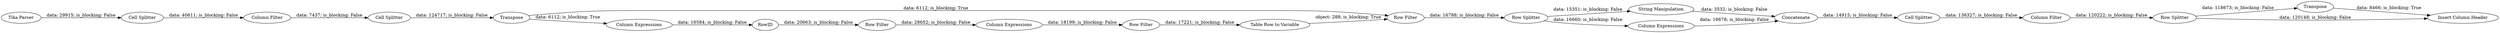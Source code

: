 digraph {
	"-8777992763195420865_571" [label="Row Filter"]
	"7671864595909956478_565" [label=Transpose]
	"7671864595909956478_14" [label="Column Filter"]
	"7671864595909956478_7" [label="Row Filter"]
	"7671864595909956478_9" [label="String Manipulation"]
	"7671864595909956478_26" [label="Row Splitter"]
	"7671864595909956478_5" [label="Cell Splitter"]
	"-8777992763195420865_569" [label=RowID]
	"7671864595909956478_2" [label="Tika Parser"]
	"7671864595909956478_4" [label="Column Filter"]
	"7671864595909956478_10" [label="Row Splitter"]
	"-8777992763195420865_570" [label="Column Expressions"]
	"-8777992763195420865_572" [label="Table Row to Variable"]
	"-8777992763195420865_568" [label="Row Filter"]
	"7671864595909956478_8" [label="Cell Splitter"]
	"-8777992763195420865_567" [label="Column Expressions"]
	"7671864595909956478_3" [label="Cell Splitter"]
	"7671864595909956478_6" [label=Transpose]
	"7671864595909956478_563" [label="Insert Column Header"]
	"7671864595909956478_13" [label="Column Expressions"]
	"7671864595909956478_11" [label=Concatenate]
	"7671864595909956478_4" -> "7671864595909956478_5" [label="data: 7437; is_blocking: False"]
	"-8777992763195420865_568" -> "-8777992763195420865_570" [label="data: 28652; is_blocking: False"]
	"7671864595909956478_8" -> "7671864595909956478_14" [label="data: 136327; is_blocking: False"]
	"7671864595909956478_10" -> "7671864595909956478_9" [label="data: 15351; is_blocking: False"]
	"-8777992763195420865_571" -> "-8777992763195420865_572" [label="data: 17221; is_blocking: False"]
	"7671864595909956478_9" -> "7671864595909956478_11" [label="data: 3532; is_blocking: False"]
	"7671864595909956478_14" -> "7671864595909956478_26" [label="data: 120222; is_blocking: False"]
	"7671864595909956478_6" -> "-8777992763195420865_567" [label="data: 6112; is_blocking: True"]
	"-8777992763195420865_572" -> "7671864595909956478_7" [label="object: 288; is_blocking: True"]
	"-8777992763195420865_569" -> "-8777992763195420865_568" [label="data: 20663; is_blocking: False"]
	"-8777992763195420865_570" -> "-8777992763195420865_571" [label="data: 18199; is_blocking: False"]
	"7671864595909956478_13" -> "7671864595909956478_11" [label="data: 16678; is_blocking: False"]
	"7671864595909956478_3" -> "7671864595909956478_4" [label="data: 40611; is_blocking: False"]
	"7671864595909956478_7" -> "7671864595909956478_10" [label="data: 16788; is_blocking: False"]
	"7671864595909956478_6" -> "7671864595909956478_7" [label="data: 6112; is_blocking: True"]
	"7671864595909956478_565" -> "7671864595909956478_563" [label="data: 8466; is_blocking: True"]
	"7671864595909956478_26" -> "7671864595909956478_563" [label="data: 120148; is_blocking: False"]
	"7671864595909956478_11" -> "7671864595909956478_8" [label="data: 14915; is_blocking: False"]
	"7671864595909956478_5" -> "7671864595909956478_6" [label="data: 124717; is_blocking: False"]
	"-8777992763195420865_567" -> "-8777992763195420865_569" [label="data: 16584; is_blocking: False"]
	"7671864595909956478_10" -> "7671864595909956478_13" [label="data: 16660; is_blocking: False"]
	"7671864595909956478_2" -> "7671864595909956478_3" [label="data: 29915; is_blocking: False"]
	"7671864595909956478_26" -> "7671864595909956478_565" [label="data: 118673; is_blocking: False"]
	rankdir=LR
}
